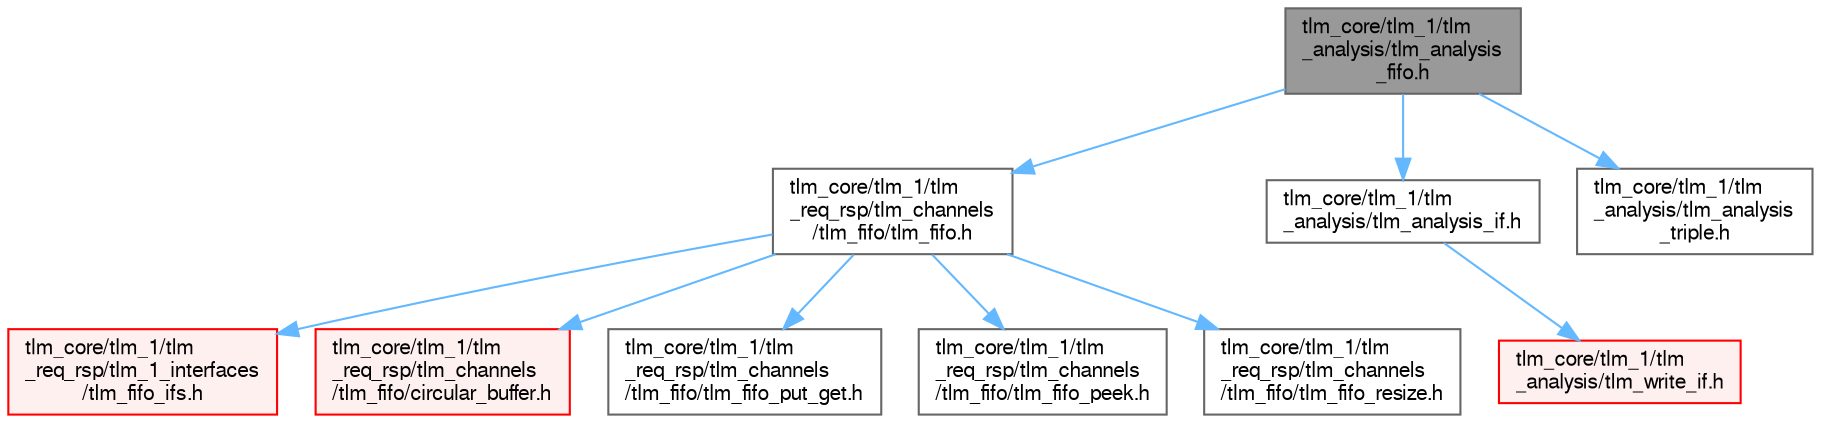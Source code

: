 digraph "tlm_core/tlm_1/tlm_analysis/tlm_analysis_fifo.h"
{
 // LATEX_PDF_SIZE
  bgcolor="transparent";
  edge [fontname=FreeSans,fontsize=10,labelfontname=FreeSans,labelfontsize=10];
  node [fontname=FreeSans,fontsize=10,shape=box,height=0.2,width=0.4];
  Node1 [id="Node000001",label="tlm_core/tlm_1/tlm\l_analysis/tlm_analysis\l_fifo.h",height=0.2,width=0.4,color="gray40", fillcolor="grey60", style="filled", fontcolor="black",tooltip=" "];
  Node1 -> Node2 [id="edge1_Node000001_Node000002",color="steelblue1",style="solid",tooltip=" "];
  Node2 [id="Node000002",label="tlm_core/tlm_1/tlm\l_req_rsp/tlm_channels\l/tlm_fifo/tlm_fifo.h",height=0.2,width=0.4,color="grey40", fillcolor="white", style="filled",URL="$a00080.html",tooltip=" "];
  Node2 -> Node3 [id="edge2_Node000002_Node000003",color="steelblue1",style="solid",tooltip=" "];
  Node3 [id="Node000003",label="tlm_core/tlm_1/tlm\l_req_rsp/tlm_1_interfaces\l/tlm_fifo_ifs.h",height=0.2,width=0.4,color="red", fillcolor="#FFF0F0", style="filled",URL="$a00065.html",tooltip=" "];
  Node2 -> Node6 [id="edge3_Node000002_Node000006",color="steelblue1",style="solid",tooltip=" "];
  Node6 [id="Node000006",label="tlm_core/tlm_1/tlm\l_req_rsp/tlm_channels\l/tlm_fifo/circular_buffer.h",height=0.2,width=0.4,color="red", fillcolor="#FFF0F0", style="filled",URL="$a00074.html",tooltip=" "];
  Node2 -> Node8 [id="edge4_Node000002_Node000008",color="steelblue1",style="solid",tooltip=" "];
  Node8 [id="Node000008",label="tlm_core/tlm_1/tlm\l_req_rsp/tlm_channels\l/tlm_fifo/tlm_fifo_put_get.h",height=0.2,width=0.4,color="grey40", fillcolor="white", style="filled",URL="$a00086.html",tooltip=" "];
  Node2 -> Node9 [id="edge5_Node000002_Node000009",color="steelblue1",style="solid",tooltip=" "];
  Node9 [id="Node000009",label="tlm_core/tlm_1/tlm\l_req_rsp/tlm_channels\l/tlm_fifo/tlm_fifo_peek.h",height=0.2,width=0.4,color="grey40", fillcolor="white", style="filled",URL="$a00083.html",tooltip=" "];
  Node2 -> Node10 [id="edge6_Node000002_Node000010",color="steelblue1",style="solid",tooltip=" "];
  Node10 [id="Node000010",label="tlm_core/tlm_1/tlm\l_req_rsp/tlm_channels\l/tlm_fifo/tlm_fifo_resize.h",height=0.2,width=0.4,color="grey40", fillcolor="white", style="filled",URL="$a00077.html",tooltip=" "];
  Node1 -> Node11 [id="edge7_Node000001_Node000011",color="steelblue1",style="solid",tooltip=" "];
  Node11 [id="Node000011",label="tlm_core/tlm_1/tlm\l_analysis/tlm_analysis_if.h",height=0.2,width=0.4,color="grey40", fillcolor="white", style="filled",URL="$a00104.html",tooltip=" "];
  Node11 -> Node12 [id="edge8_Node000011_Node000012",color="steelblue1",style="solid",tooltip=" "];
  Node12 [id="Node000012",label="tlm_core/tlm_1/tlm\l_analysis/tlm_write_if.h",height=0.2,width=0.4,color="red", fillcolor="#FFF0F0", style="filled",URL="$a00113.html",tooltip=" "];
  Node1 -> Node14 [id="edge9_Node000001_Node000014",color="steelblue1",style="solid",tooltip=" "];
  Node14 [id="Node000014",label="tlm_core/tlm_1/tlm\l_analysis/tlm_analysis\l_triple.h",height=0.2,width=0.4,color="grey40", fillcolor="white", style="filled",URL="$a00110.html",tooltip=" "];
}
